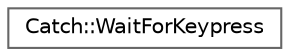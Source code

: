 digraph "Graphical Class Hierarchy"
{
 // LATEX_PDF_SIZE
  bgcolor="transparent";
  edge [fontname=Helvetica,fontsize=10,labelfontname=Helvetica,labelfontsize=10];
  node [fontname=Helvetica,fontsize=10,shape=box,height=0.2,width=0.4];
  rankdir="LR";
  Node0 [label="Catch::WaitForKeypress",height=0.2,width=0.4,color="grey40", fillcolor="white", style="filled",URL="$struct_catch_1_1_wait_for_keypress.html",tooltip=" "];
}
